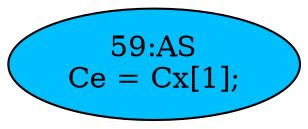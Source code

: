 strict digraph "" {
	node [label="\N"];
	"59:AS"	 [ast="<pyverilog.vparser.ast.Assign object at 0x7fdf564d0550>",
		def_var="['Ce']",
		fillcolor=deepskyblue,
		label="59:AS
Ce = Cx[1];",
		statements="[]",
		style=filled,
		typ=Assign,
		use_var="['Cx']"];
}
